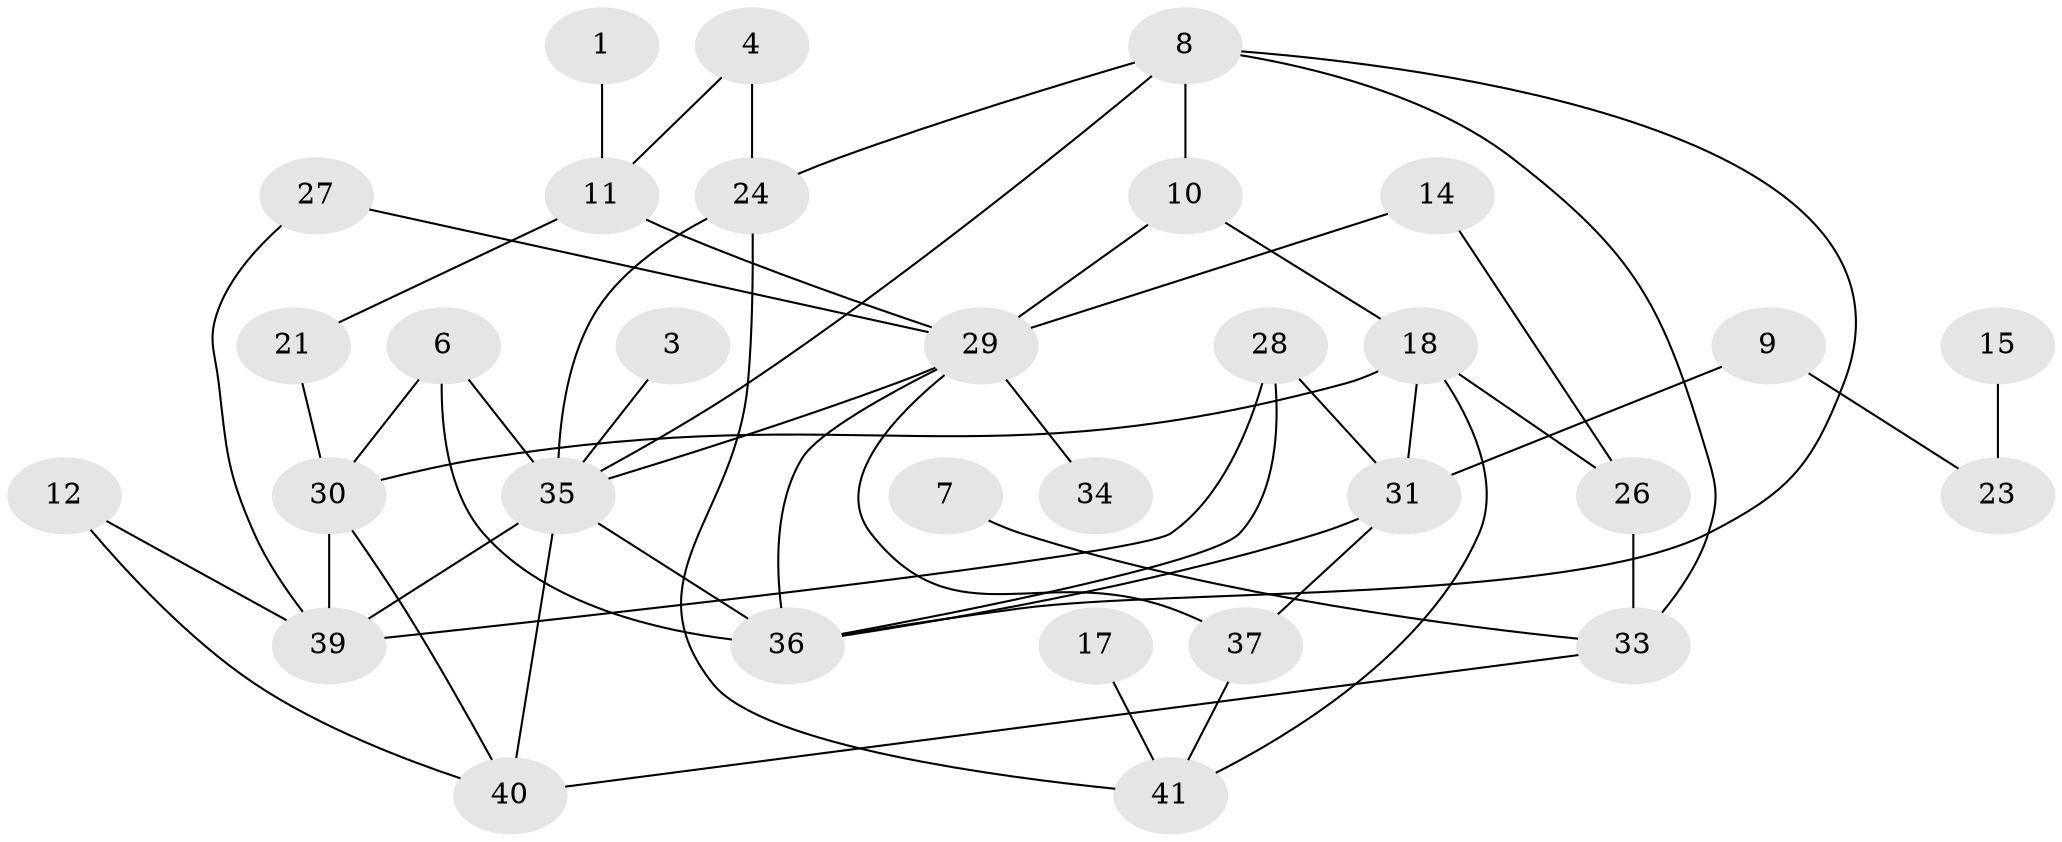 // original degree distribution, {1: 0.1951219512195122, 2: 0.23170731707317074, 3: 0.24390243902439024, 0: 0.10975609756097561, 4: 0.17073170731707318, 5: 0.024390243902439025, 8: 0.012195121951219513, 6: 0.012195121951219513}
// Generated by graph-tools (version 1.1) at 2025/49/03/09/25 03:49:12]
// undirected, 31 vertices, 51 edges
graph export_dot {
graph [start="1"]
  node [color=gray90,style=filled];
  1;
  3;
  4;
  6;
  7;
  8;
  9;
  10;
  11;
  12;
  14;
  15;
  17;
  18;
  21;
  23;
  24;
  26;
  27;
  28;
  29;
  30;
  31;
  33;
  34;
  35;
  36;
  37;
  39;
  40;
  41;
  1 -- 11 [weight=1.0];
  3 -- 35 [weight=1.0];
  4 -- 11 [weight=1.0];
  4 -- 24 [weight=1.0];
  6 -- 30 [weight=1.0];
  6 -- 35 [weight=1.0];
  6 -- 36 [weight=2.0];
  7 -- 33 [weight=1.0];
  8 -- 10 [weight=1.0];
  8 -- 24 [weight=1.0];
  8 -- 33 [weight=1.0];
  8 -- 35 [weight=1.0];
  8 -- 36 [weight=1.0];
  9 -- 23 [weight=1.0];
  9 -- 31 [weight=1.0];
  10 -- 18 [weight=1.0];
  10 -- 29 [weight=1.0];
  11 -- 21 [weight=1.0];
  11 -- 29 [weight=1.0];
  12 -- 39 [weight=1.0];
  12 -- 40 [weight=1.0];
  14 -- 26 [weight=1.0];
  14 -- 29 [weight=1.0];
  15 -- 23 [weight=1.0];
  17 -- 41 [weight=1.0];
  18 -- 26 [weight=1.0];
  18 -- 30 [weight=1.0];
  18 -- 31 [weight=1.0];
  18 -- 41 [weight=1.0];
  21 -- 30 [weight=1.0];
  24 -- 35 [weight=1.0];
  24 -- 41 [weight=1.0];
  26 -- 33 [weight=2.0];
  27 -- 29 [weight=1.0];
  27 -- 39 [weight=1.0];
  28 -- 31 [weight=1.0];
  28 -- 36 [weight=1.0];
  28 -- 39 [weight=1.0];
  29 -- 34 [weight=1.0];
  29 -- 35 [weight=1.0];
  29 -- 36 [weight=1.0];
  29 -- 37 [weight=1.0];
  30 -- 39 [weight=1.0];
  30 -- 40 [weight=1.0];
  31 -- 36 [weight=1.0];
  31 -- 37 [weight=1.0];
  33 -- 40 [weight=1.0];
  35 -- 36 [weight=1.0];
  35 -- 39 [weight=1.0];
  35 -- 40 [weight=1.0];
  37 -- 41 [weight=1.0];
}
